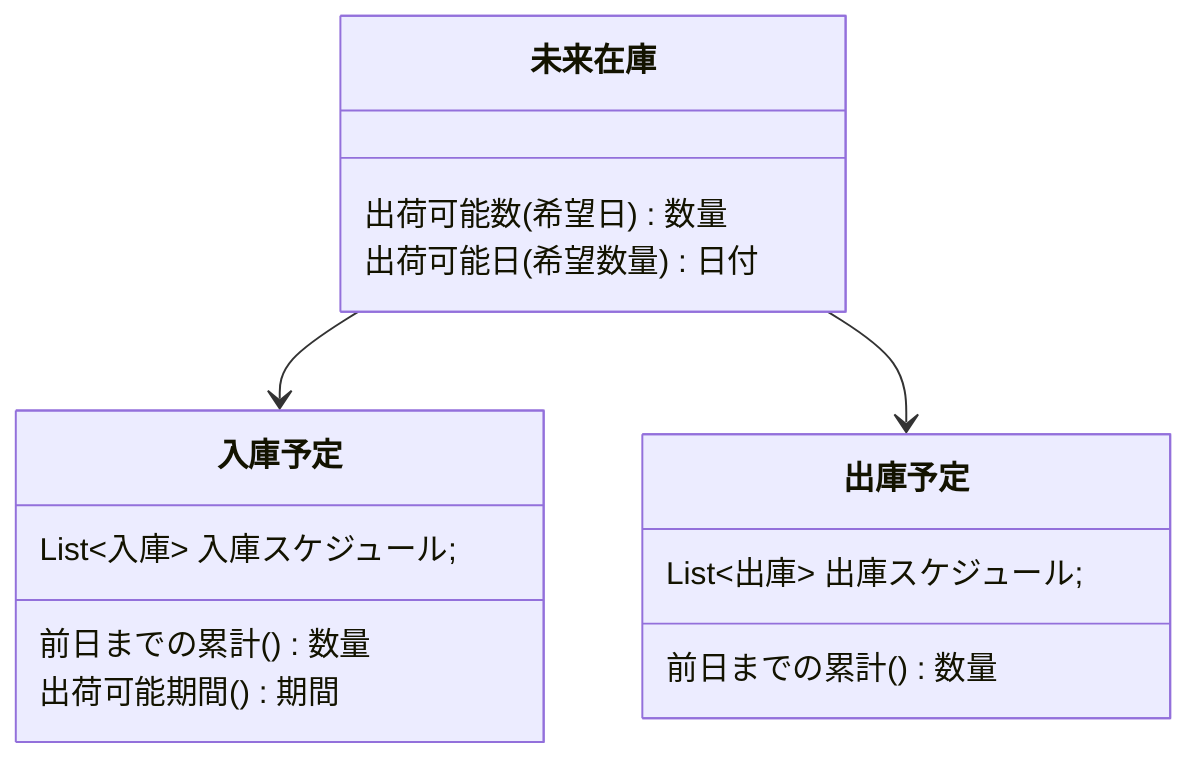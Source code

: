 classDiagram
    未来在庫 --> 入庫予定
    未来在庫 --> 出庫予定

    class 未来在庫 {
        出荷可能数(希望日) 数量
        出荷可能日(希望数量)　日付
    }

    class 入庫予定 {
        List<入庫> 入庫スケジュール;
        前日までの累計() 数量
        出荷可能期間() 期間
    }

    class 出庫予定 {
        List<出庫> 出庫スケジュール;
        前日までの累計() 数量
    }